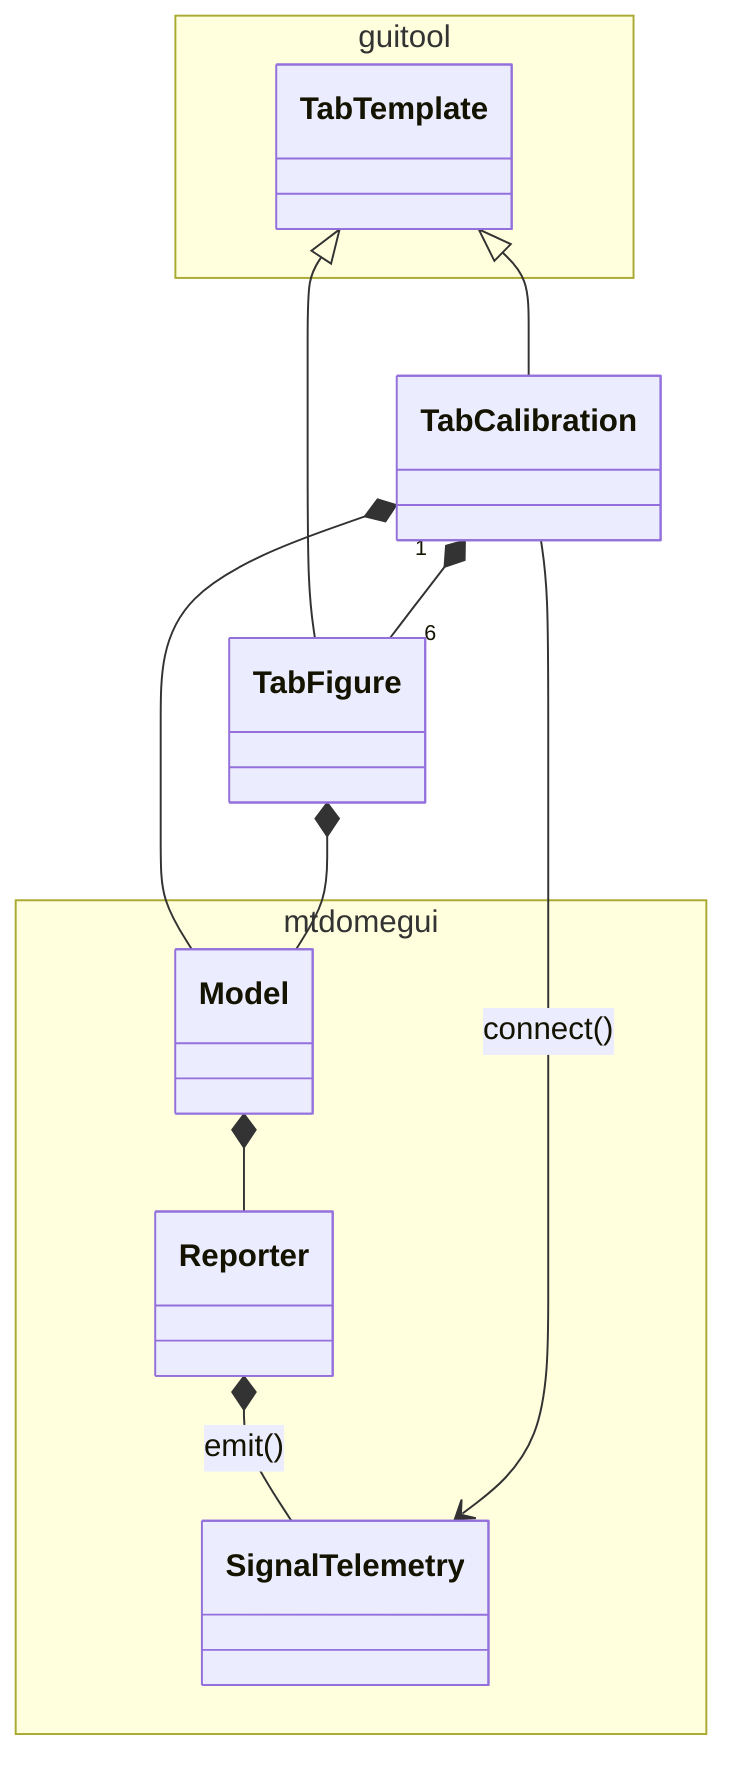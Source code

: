 classDiagram

namespace guitool {
  class TabTemplate
}

namespace mtdomegui {
  class Model
  class Reporter
  class SignalTelemetry
}

Model *-- Reporter

Reporter *-- SignalTelemetry : emit()

TabTemplate <|-- TabCalibration
TabTemplate <|-- TabFigure

TabCalibration *-- Model
TabCalibration "1" *-- "6" TabFigure
TabCalibration --> SignalTelemetry : connect()

TabFigure *-- Model